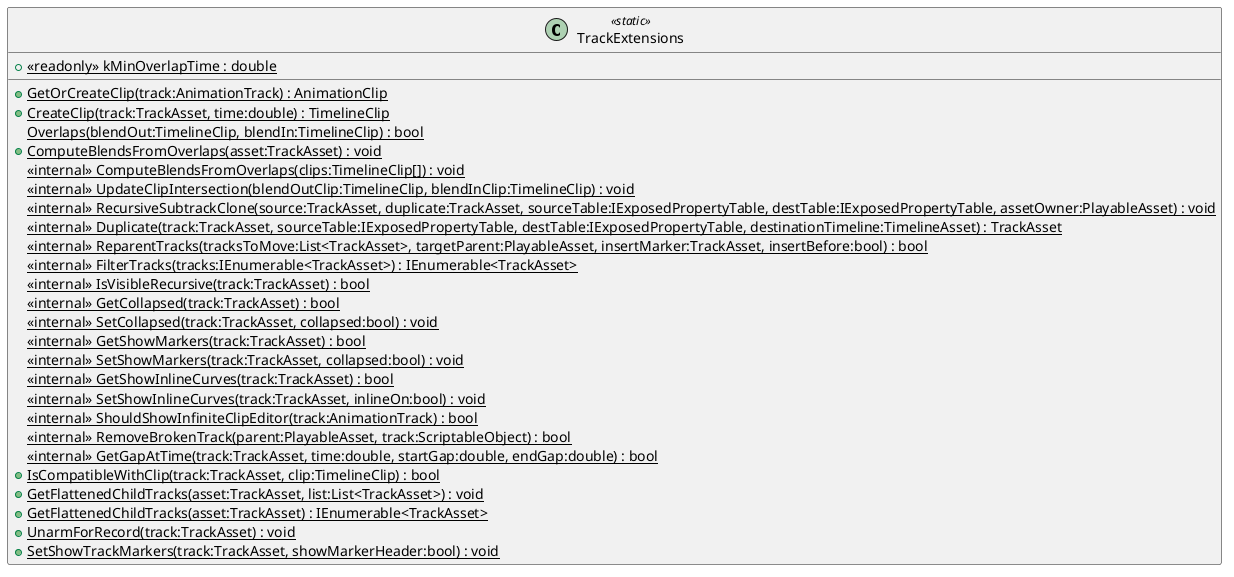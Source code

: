 @startuml
class TrackExtensions <<static>> {
    + {static} <<readonly>> kMinOverlapTime : double
    + {static} GetOrCreateClip(track:AnimationTrack) : AnimationClip
    + {static} CreateClip(track:TrackAsset, time:double) : TimelineClip
    {static} Overlaps(blendOut:TimelineClip, blendIn:TimelineClip) : bool
    + {static} ComputeBlendsFromOverlaps(asset:TrackAsset) : void
    <<internal>> {static} ComputeBlendsFromOverlaps(clips:TimelineClip[]) : void
    <<internal>> {static} UpdateClipIntersection(blendOutClip:TimelineClip, blendInClip:TimelineClip) : void
    <<internal>> {static} RecursiveSubtrackClone(source:TrackAsset, duplicate:TrackAsset, sourceTable:IExposedPropertyTable, destTable:IExposedPropertyTable, assetOwner:PlayableAsset) : void
    <<internal>> {static} Duplicate(track:TrackAsset, sourceTable:IExposedPropertyTable, destTable:IExposedPropertyTable, destinationTimeline:TimelineAsset) : TrackAsset
    <<internal>> {static} ReparentTracks(tracksToMove:List<TrackAsset>, targetParent:PlayableAsset, insertMarker:TrackAsset, insertBefore:bool) : bool
    <<internal>> {static} FilterTracks(tracks:IEnumerable<TrackAsset>) : IEnumerable<TrackAsset>
    <<internal>> {static} IsVisibleRecursive(track:TrackAsset) : bool
    <<internal>> {static} GetCollapsed(track:TrackAsset) : bool
    <<internal>> {static} SetCollapsed(track:TrackAsset, collapsed:bool) : void
    <<internal>> {static} GetShowMarkers(track:TrackAsset) : bool
    <<internal>> {static} SetShowMarkers(track:TrackAsset, collapsed:bool) : void
    <<internal>> {static} GetShowInlineCurves(track:TrackAsset) : bool
    <<internal>> {static} SetShowInlineCurves(track:TrackAsset, inlineOn:bool) : void
    <<internal>> {static} ShouldShowInfiniteClipEditor(track:AnimationTrack) : bool
    <<internal>> {static} RemoveBrokenTrack(parent:PlayableAsset, track:ScriptableObject) : bool
    <<internal>> {static} GetGapAtTime(track:TrackAsset, time:double, startGap:double, endGap:double) : bool
    + {static} IsCompatibleWithClip(track:TrackAsset, clip:TimelineClip) : bool
    + {static} GetFlattenedChildTracks(asset:TrackAsset, list:List<TrackAsset>) : void
    + {static} GetFlattenedChildTracks(asset:TrackAsset) : IEnumerable<TrackAsset>
    + {static} UnarmForRecord(track:TrackAsset) : void
    + {static} SetShowTrackMarkers(track:TrackAsset, showMarkerHeader:bool) : void
}
@enduml

